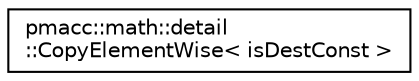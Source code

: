 digraph "Graphical Class Hierarchy"
{
 // LATEX_PDF_SIZE
  edge [fontname="Helvetica",fontsize="10",labelfontname="Helvetica",labelfontsize="10"];
  node [fontname="Helvetica",fontsize="10",shape=record];
  rankdir="LR";
  Node0 [label="pmacc::math::detail\l::CopyElementWise\< isDestConst \>",height=0.2,width=0.4,color="black", fillcolor="white", style="filled",URL="$structpmacc_1_1math_1_1detail_1_1_copy_element_wise.html",tooltip="functor to copy a object element-wise"];
}
